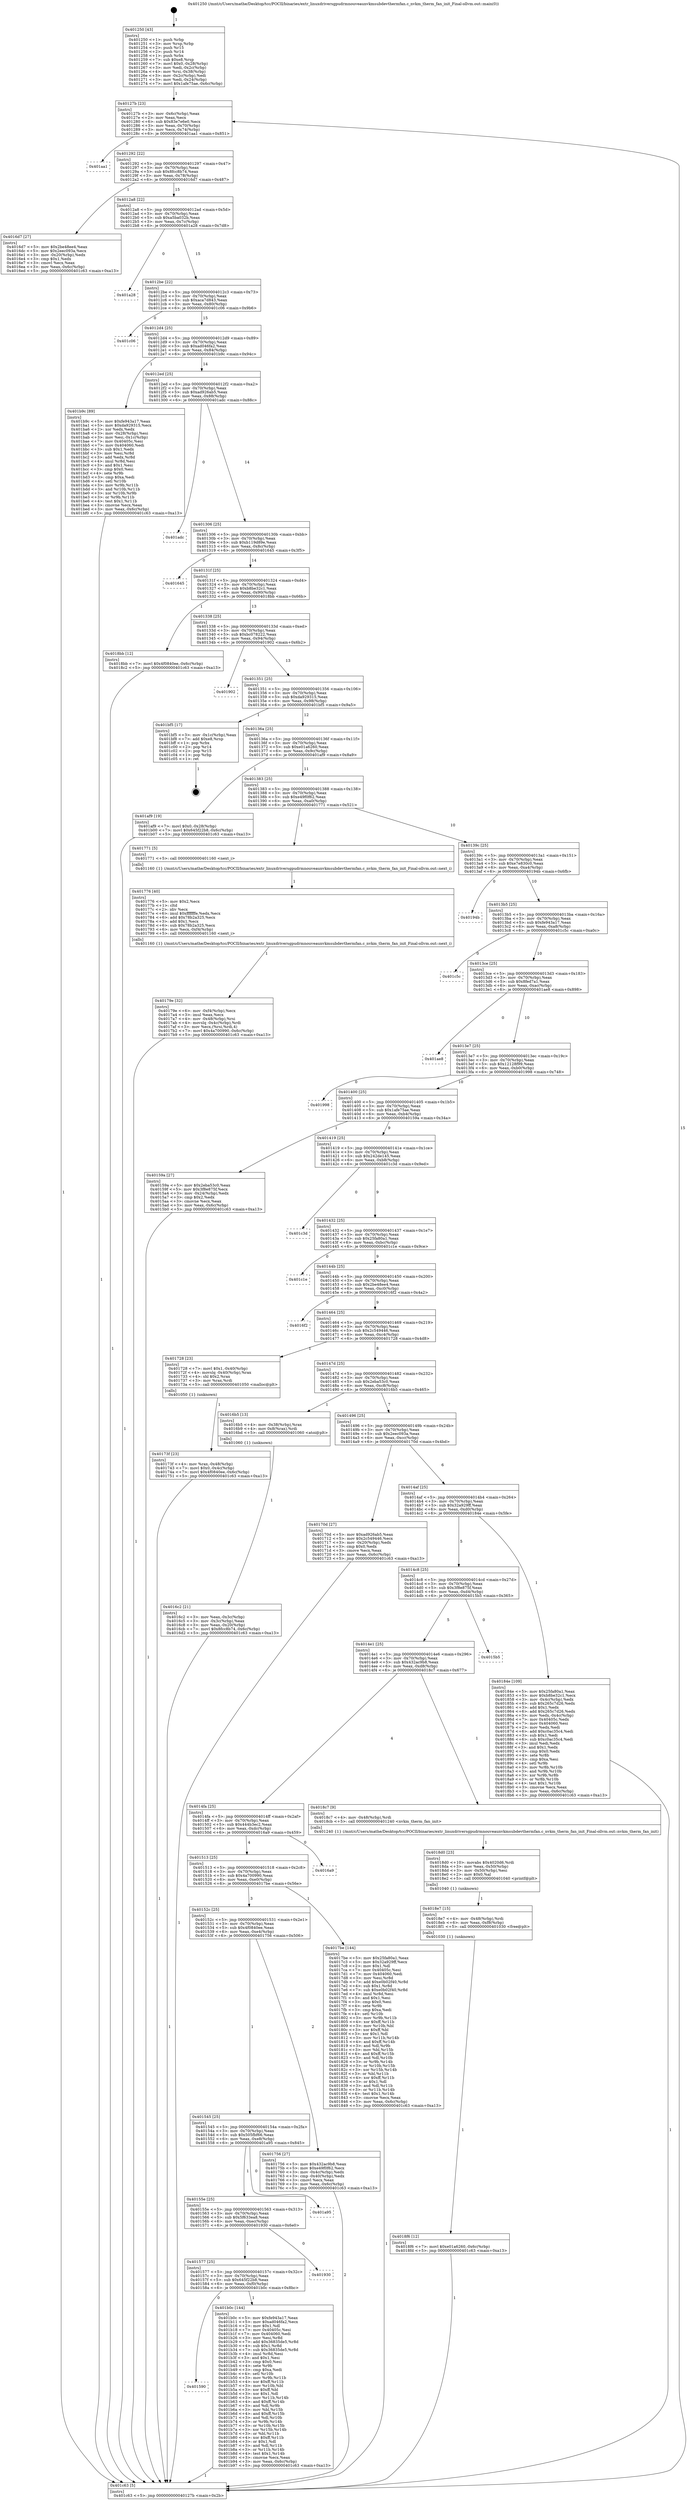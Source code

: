 digraph "0x401250" {
  label = "0x401250 (/mnt/c/Users/mathe/Desktop/tcc/POCII/binaries/extr_linuxdriversgpudrmnouveaunvkmsubdevthermfan.c_nvkm_therm_fan_init_Final-ollvm.out::main(0))"
  labelloc = "t"
  node[shape=record]

  Entry [label="",width=0.3,height=0.3,shape=circle,fillcolor=black,style=filled]
  "0x40127b" [label="{
     0x40127b [23]\l
     | [instrs]\l
     &nbsp;&nbsp;0x40127b \<+3\>: mov -0x6c(%rbp),%eax\l
     &nbsp;&nbsp;0x40127e \<+2\>: mov %eax,%ecx\l
     &nbsp;&nbsp;0x401280 \<+6\>: sub $0x83e7e6e0,%ecx\l
     &nbsp;&nbsp;0x401286 \<+3\>: mov %eax,-0x70(%rbp)\l
     &nbsp;&nbsp;0x401289 \<+3\>: mov %ecx,-0x74(%rbp)\l
     &nbsp;&nbsp;0x40128c \<+6\>: je 0000000000401aa1 \<main+0x851\>\l
  }"]
  "0x401aa1" [label="{
     0x401aa1\l
  }", style=dashed]
  "0x401292" [label="{
     0x401292 [22]\l
     | [instrs]\l
     &nbsp;&nbsp;0x401292 \<+5\>: jmp 0000000000401297 \<main+0x47\>\l
     &nbsp;&nbsp;0x401297 \<+3\>: mov -0x70(%rbp),%eax\l
     &nbsp;&nbsp;0x40129a \<+5\>: sub $0x8fcc8b74,%eax\l
     &nbsp;&nbsp;0x40129f \<+3\>: mov %eax,-0x78(%rbp)\l
     &nbsp;&nbsp;0x4012a2 \<+6\>: je 00000000004016d7 \<main+0x487\>\l
  }"]
  Exit [label="",width=0.3,height=0.3,shape=circle,fillcolor=black,style=filled,peripheries=2]
  "0x4016d7" [label="{
     0x4016d7 [27]\l
     | [instrs]\l
     &nbsp;&nbsp;0x4016d7 \<+5\>: mov $0x2be48ee4,%eax\l
     &nbsp;&nbsp;0x4016dc \<+5\>: mov $0x2eec093a,%ecx\l
     &nbsp;&nbsp;0x4016e1 \<+3\>: mov -0x20(%rbp),%edx\l
     &nbsp;&nbsp;0x4016e4 \<+3\>: cmp $0x1,%edx\l
     &nbsp;&nbsp;0x4016e7 \<+3\>: cmovl %ecx,%eax\l
     &nbsp;&nbsp;0x4016ea \<+3\>: mov %eax,-0x6c(%rbp)\l
     &nbsp;&nbsp;0x4016ed \<+5\>: jmp 0000000000401c63 \<main+0xa13\>\l
  }"]
  "0x4012a8" [label="{
     0x4012a8 [22]\l
     | [instrs]\l
     &nbsp;&nbsp;0x4012a8 \<+5\>: jmp 00000000004012ad \<main+0x5d\>\l
     &nbsp;&nbsp;0x4012ad \<+3\>: mov -0x70(%rbp),%eax\l
     &nbsp;&nbsp;0x4012b0 \<+5\>: sub $0xa5ba032b,%eax\l
     &nbsp;&nbsp;0x4012b5 \<+3\>: mov %eax,-0x7c(%rbp)\l
     &nbsp;&nbsp;0x4012b8 \<+6\>: je 0000000000401a28 \<main+0x7d8\>\l
  }"]
  "0x401590" [label="{
     0x401590\l
  }", style=dashed]
  "0x401a28" [label="{
     0x401a28\l
  }", style=dashed]
  "0x4012be" [label="{
     0x4012be [22]\l
     | [instrs]\l
     &nbsp;&nbsp;0x4012be \<+5\>: jmp 00000000004012c3 \<main+0x73\>\l
     &nbsp;&nbsp;0x4012c3 \<+3\>: mov -0x70(%rbp),%eax\l
     &nbsp;&nbsp;0x4012c6 \<+5\>: sub $0xaca7d843,%eax\l
     &nbsp;&nbsp;0x4012cb \<+3\>: mov %eax,-0x80(%rbp)\l
     &nbsp;&nbsp;0x4012ce \<+6\>: je 0000000000401c06 \<main+0x9b6\>\l
  }"]
  "0x401b0c" [label="{
     0x401b0c [144]\l
     | [instrs]\l
     &nbsp;&nbsp;0x401b0c \<+5\>: mov $0xfe943a17,%eax\l
     &nbsp;&nbsp;0x401b11 \<+5\>: mov $0xad046fa2,%ecx\l
     &nbsp;&nbsp;0x401b16 \<+2\>: mov $0x1,%dl\l
     &nbsp;&nbsp;0x401b18 \<+7\>: mov 0x40405c,%esi\l
     &nbsp;&nbsp;0x401b1f \<+7\>: mov 0x404060,%edi\l
     &nbsp;&nbsp;0x401b26 \<+3\>: mov %esi,%r8d\l
     &nbsp;&nbsp;0x401b29 \<+7\>: add $0x36835de5,%r8d\l
     &nbsp;&nbsp;0x401b30 \<+4\>: sub $0x1,%r8d\l
     &nbsp;&nbsp;0x401b34 \<+7\>: sub $0x36835de5,%r8d\l
     &nbsp;&nbsp;0x401b3b \<+4\>: imul %r8d,%esi\l
     &nbsp;&nbsp;0x401b3f \<+3\>: and $0x1,%esi\l
     &nbsp;&nbsp;0x401b42 \<+3\>: cmp $0x0,%esi\l
     &nbsp;&nbsp;0x401b45 \<+4\>: sete %r9b\l
     &nbsp;&nbsp;0x401b49 \<+3\>: cmp $0xa,%edi\l
     &nbsp;&nbsp;0x401b4c \<+4\>: setl %r10b\l
     &nbsp;&nbsp;0x401b50 \<+3\>: mov %r9b,%r11b\l
     &nbsp;&nbsp;0x401b53 \<+4\>: xor $0xff,%r11b\l
     &nbsp;&nbsp;0x401b57 \<+3\>: mov %r10b,%bl\l
     &nbsp;&nbsp;0x401b5a \<+3\>: xor $0xff,%bl\l
     &nbsp;&nbsp;0x401b5d \<+3\>: xor $0x1,%dl\l
     &nbsp;&nbsp;0x401b60 \<+3\>: mov %r11b,%r14b\l
     &nbsp;&nbsp;0x401b63 \<+4\>: and $0xff,%r14b\l
     &nbsp;&nbsp;0x401b67 \<+3\>: and %dl,%r9b\l
     &nbsp;&nbsp;0x401b6a \<+3\>: mov %bl,%r15b\l
     &nbsp;&nbsp;0x401b6d \<+4\>: and $0xff,%r15b\l
     &nbsp;&nbsp;0x401b71 \<+3\>: and %dl,%r10b\l
     &nbsp;&nbsp;0x401b74 \<+3\>: or %r9b,%r14b\l
     &nbsp;&nbsp;0x401b77 \<+3\>: or %r10b,%r15b\l
     &nbsp;&nbsp;0x401b7a \<+3\>: xor %r15b,%r14b\l
     &nbsp;&nbsp;0x401b7d \<+3\>: or %bl,%r11b\l
     &nbsp;&nbsp;0x401b80 \<+4\>: xor $0xff,%r11b\l
     &nbsp;&nbsp;0x401b84 \<+3\>: or $0x1,%dl\l
     &nbsp;&nbsp;0x401b87 \<+3\>: and %dl,%r11b\l
     &nbsp;&nbsp;0x401b8a \<+3\>: or %r11b,%r14b\l
     &nbsp;&nbsp;0x401b8d \<+4\>: test $0x1,%r14b\l
     &nbsp;&nbsp;0x401b91 \<+3\>: cmovne %ecx,%eax\l
     &nbsp;&nbsp;0x401b94 \<+3\>: mov %eax,-0x6c(%rbp)\l
     &nbsp;&nbsp;0x401b97 \<+5\>: jmp 0000000000401c63 \<main+0xa13\>\l
  }"]
  "0x401c06" [label="{
     0x401c06\l
  }", style=dashed]
  "0x4012d4" [label="{
     0x4012d4 [25]\l
     | [instrs]\l
     &nbsp;&nbsp;0x4012d4 \<+5\>: jmp 00000000004012d9 \<main+0x89\>\l
     &nbsp;&nbsp;0x4012d9 \<+3\>: mov -0x70(%rbp),%eax\l
     &nbsp;&nbsp;0x4012dc \<+5\>: sub $0xad046fa2,%eax\l
     &nbsp;&nbsp;0x4012e1 \<+6\>: mov %eax,-0x84(%rbp)\l
     &nbsp;&nbsp;0x4012e7 \<+6\>: je 0000000000401b9c \<main+0x94c\>\l
  }"]
  "0x401577" [label="{
     0x401577 [25]\l
     | [instrs]\l
     &nbsp;&nbsp;0x401577 \<+5\>: jmp 000000000040157c \<main+0x32c\>\l
     &nbsp;&nbsp;0x40157c \<+3\>: mov -0x70(%rbp),%eax\l
     &nbsp;&nbsp;0x40157f \<+5\>: sub $0x645f22b8,%eax\l
     &nbsp;&nbsp;0x401584 \<+6\>: mov %eax,-0xf0(%rbp)\l
     &nbsp;&nbsp;0x40158a \<+6\>: je 0000000000401b0c \<main+0x8bc\>\l
  }"]
  "0x401b9c" [label="{
     0x401b9c [89]\l
     | [instrs]\l
     &nbsp;&nbsp;0x401b9c \<+5\>: mov $0xfe943a17,%eax\l
     &nbsp;&nbsp;0x401ba1 \<+5\>: mov $0xda929315,%ecx\l
     &nbsp;&nbsp;0x401ba6 \<+2\>: xor %edx,%edx\l
     &nbsp;&nbsp;0x401ba8 \<+3\>: mov -0x28(%rbp),%esi\l
     &nbsp;&nbsp;0x401bab \<+3\>: mov %esi,-0x1c(%rbp)\l
     &nbsp;&nbsp;0x401bae \<+7\>: mov 0x40405c,%esi\l
     &nbsp;&nbsp;0x401bb5 \<+7\>: mov 0x404060,%edi\l
     &nbsp;&nbsp;0x401bbc \<+3\>: sub $0x1,%edx\l
     &nbsp;&nbsp;0x401bbf \<+3\>: mov %esi,%r8d\l
     &nbsp;&nbsp;0x401bc2 \<+3\>: add %edx,%r8d\l
     &nbsp;&nbsp;0x401bc5 \<+4\>: imul %r8d,%esi\l
     &nbsp;&nbsp;0x401bc9 \<+3\>: and $0x1,%esi\l
     &nbsp;&nbsp;0x401bcc \<+3\>: cmp $0x0,%esi\l
     &nbsp;&nbsp;0x401bcf \<+4\>: sete %r9b\l
     &nbsp;&nbsp;0x401bd3 \<+3\>: cmp $0xa,%edi\l
     &nbsp;&nbsp;0x401bd6 \<+4\>: setl %r10b\l
     &nbsp;&nbsp;0x401bda \<+3\>: mov %r9b,%r11b\l
     &nbsp;&nbsp;0x401bdd \<+3\>: and %r10b,%r11b\l
     &nbsp;&nbsp;0x401be0 \<+3\>: xor %r10b,%r9b\l
     &nbsp;&nbsp;0x401be3 \<+3\>: or %r9b,%r11b\l
     &nbsp;&nbsp;0x401be6 \<+4\>: test $0x1,%r11b\l
     &nbsp;&nbsp;0x401bea \<+3\>: cmovne %ecx,%eax\l
     &nbsp;&nbsp;0x401bed \<+3\>: mov %eax,-0x6c(%rbp)\l
     &nbsp;&nbsp;0x401bf0 \<+5\>: jmp 0000000000401c63 \<main+0xa13\>\l
  }"]
  "0x4012ed" [label="{
     0x4012ed [25]\l
     | [instrs]\l
     &nbsp;&nbsp;0x4012ed \<+5\>: jmp 00000000004012f2 \<main+0xa2\>\l
     &nbsp;&nbsp;0x4012f2 \<+3\>: mov -0x70(%rbp),%eax\l
     &nbsp;&nbsp;0x4012f5 \<+5\>: sub $0xad926ab5,%eax\l
     &nbsp;&nbsp;0x4012fa \<+6\>: mov %eax,-0x88(%rbp)\l
     &nbsp;&nbsp;0x401300 \<+6\>: je 0000000000401adc \<main+0x88c\>\l
  }"]
  "0x401930" [label="{
     0x401930\l
  }", style=dashed]
  "0x401adc" [label="{
     0x401adc\l
  }", style=dashed]
  "0x401306" [label="{
     0x401306 [25]\l
     | [instrs]\l
     &nbsp;&nbsp;0x401306 \<+5\>: jmp 000000000040130b \<main+0xbb\>\l
     &nbsp;&nbsp;0x40130b \<+3\>: mov -0x70(%rbp),%eax\l
     &nbsp;&nbsp;0x40130e \<+5\>: sub $0xb119d89e,%eax\l
     &nbsp;&nbsp;0x401313 \<+6\>: mov %eax,-0x8c(%rbp)\l
     &nbsp;&nbsp;0x401319 \<+6\>: je 0000000000401645 \<main+0x3f5\>\l
  }"]
  "0x40155e" [label="{
     0x40155e [25]\l
     | [instrs]\l
     &nbsp;&nbsp;0x40155e \<+5\>: jmp 0000000000401563 \<main+0x313\>\l
     &nbsp;&nbsp;0x401563 \<+3\>: mov -0x70(%rbp),%eax\l
     &nbsp;&nbsp;0x401566 \<+5\>: sub $0x5f633ea8,%eax\l
     &nbsp;&nbsp;0x40156b \<+6\>: mov %eax,-0xec(%rbp)\l
     &nbsp;&nbsp;0x401571 \<+6\>: je 0000000000401930 \<main+0x6e0\>\l
  }"]
  "0x401645" [label="{
     0x401645\l
  }", style=dashed]
  "0x40131f" [label="{
     0x40131f [25]\l
     | [instrs]\l
     &nbsp;&nbsp;0x40131f \<+5\>: jmp 0000000000401324 \<main+0xd4\>\l
     &nbsp;&nbsp;0x401324 \<+3\>: mov -0x70(%rbp),%eax\l
     &nbsp;&nbsp;0x401327 \<+5\>: sub $0xb8be32c1,%eax\l
     &nbsp;&nbsp;0x40132c \<+6\>: mov %eax,-0x90(%rbp)\l
     &nbsp;&nbsp;0x401332 \<+6\>: je 00000000004018bb \<main+0x66b\>\l
  }"]
  "0x401a95" [label="{
     0x401a95\l
  }", style=dashed]
  "0x4018bb" [label="{
     0x4018bb [12]\l
     | [instrs]\l
     &nbsp;&nbsp;0x4018bb \<+7\>: movl $0x4f0840ee,-0x6c(%rbp)\l
     &nbsp;&nbsp;0x4018c2 \<+5\>: jmp 0000000000401c63 \<main+0xa13\>\l
  }"]
  "0x401338" [label="{
     0x401338 [25]\l
     | [instrs]\l
     &nbsp;&nbsp;0x401338 \<+5\>: jmp 000000000040133d \<main+0xed\>\l
     &nbsp;&nbsp;0x40133d \<+3\>: mov -0x70(%rbp),%eax\l
     &nbsp;&nbsp;0x401340 \<+5\>: sub $0xbc078222,%eax\l
     &nbsp;&nbsp;0x401345 \<+6\>: mov %eax,-0x94(%rbp)\l
     &nbsp;&nbsp;0x40134b \<+6\>: je 0000000000401902 \<main+0x6b2\>\l
  }"]
  "0x4018f6" [label="{
     0x4018f6 [12]\l
     | [instrs]\l
     &nbsp;&nbsp;0x4018f6 \<+7\>: movl $0xe01a6260,-0x6c(%rbp)\l
     &nbsp;&nbsp;0x4018fd \<+5\>: jmp 0000000000401c63 \<main+0xa13\>\l
  }"]
  "0x401902" [label="{
     0x401902\l
  }", style=dashed]
  "0x401351" [label="{
     0x401351 [25]\l
     | [instrs]\l
     &nbsp;&nbsp;0x401351 \<+5\>: jmp 0000000000401356 \<main+0x106\>\l
     &nbsp;&nbsp;0x401356 \<+3\>: mov -0x70(%rbp),%eax\l
     &nbsp;&nbsp;0x401359 \<+5\>: sub $0xda929315,%eax\l
     &nbsp;&nbsp;0x40135e \<+6\>: mov %eax,-0x98(%rbp)\l
     &nbsp;&nbsp;0x401364 \<+6\>: je 0000000000401bf5 \<main+0x9a5\>\l
  }"]
  "0x4018e7" [label="{
     0x4018e7 [15]\l
     | [instrs]\l
     &nbsp;&nbsp;0x4018e7 \<+4\>: mov -0x48(%rbp),%rdi\l
     &nbsp;&nbsp;0x4018eb \<+6\>: mov %eax,-0xf8(%rbp)\l
     &nbsp;&nbsp;0x4018f1 \<+5\>: call 0000000000401030 \<free@plt\>\l
     | [calls]\l
     &nbsp;&nbsp;0x401030 \{1\} (unknown)\l
  }"]
  "0x401bf5" [label="{
     0x401bf5 [17]\l
     | [instrs]\l
     &nbsp;&nbsp;0x401bf5 \<+3\>: mov -0x1c(%rbp),%eax\l
     &nbsp;&nbsp;0x401bf8 \<+7\>: add $0xe8,%rsp\l
     &nbsp;&nbsp;0x401bff \<+1\>: pop %rbx\l
     &nbsp;&nbsp;0x401c00 \<+2\>: pop %r14\l
     &nbsp;&nbsp;0x401c02 \<+2\>: pop %r15\l
     &nbsp;&nbsp;0x401c04 \<+1\>: pop %rbp\l
     &nbsp;&nbsp;0x401c05 \<+1\>: ret\l
  }"]
  "0x40136a" [label="{
     0x40136a [25]\l
     | [instrs]\l
     &nbsp;&nbsp;0x40136a \<+5\>: jmp 000000000040136f \<main+0x11f\>\l
     &nbsp;&nbsp;0x40136f \<+3\>: mov -0x70(%rbp),%eax\l
     &nbsp;&nbsp;0x401372 \<+5\>: sub $0xe01a6260,%eax\l
     &nbsp;&nbsp;0x401377 \<+6\>: mov %eax,-0x9c(%rbp)\l
     &nbsp;&nbsp;0x40137d \<+6\>: je 0000000000401af9 \<main+0x8a9\>\l
  }"]
  "0x4018d0" [label="{
     0x4018d0 [23]\l
     | [instrs]\l
     &nbsp;&nbsp;0x4018d0 \<+10\>: movabs $0x4020d6,%rdi\l
     &nbsp;&nbsp;0x4018da \<+3\>: mov %eax,-0x50(%rbp)\l
     &nbsp;&nbsp;0x4018dd \<+3\>: mov -0x50(%rbp),%esi\l
     &nbsp;&nbsp;0x4018e0 \<+2\>: mov $0x0,%al\l
     &nbsp;&nbsp;0x4018e2 \<+5\>: call 0000000000401040 \<printf@plt\>\l
     | [calls]\l
     &nbsp;&nbsp;0x401040 \{1\} (unknown)\l
  }"]
  "0x401af9" [label="{
     0x401af9 [19]\l
     | [instrs]\l
     &nbsp;&nbsp;0x401af9 \<+7\>: movl $0x0,-0x28(%rbp)\l
     &nbsp;&nbsp;0x401b00 \<+7\>: movl $0x645f22b8,-0x6c(%rbp)\l
     &nbsp;&nbsp;0x401b07 \<+5\>: jmp 0000000000401c63 \<main+0xa13\>\l
  }"]
  "0x401383" [label="{
     0x401383 [25]\l
     | [instrs]\l
     &nbsp;&nbsp;0x401383 \<+5\>: jmp 0000000000401388 \<main+0x138\>\l
     &nbsp;&nbsp;0x401388 \<+3\>: mov -0x70(%rbp),%eax\l
     &nbsp;&nbsp;0x40138b \<+5\>: sub $0xe49f0f62,%eax\l
     &nbsp;&nbsp;0x401390 \<+6\>: mov %eax,-0xa0(%rbp)\l
     &nbsp;&nbsp;0x401396 \<+6\>: je 0000000000401771 \<main+0x521\>\l
  }"]
  "0x40179e" [label="{
     0x40179e [32]\l
     | [instrs]\l
     &nbsp;&nbsp;0x40179e \<+6\>: mov -0xf4(%rbp),%ecx\l
     &nbsp;&nbsp;0x4017a4 \<+3\>: imul %eax,%ecx\l
     &nbsp;&nbsp;0x4017a7 \<+4\>: mov -0x48(%rbp),%rsi\l
     &nbsp;&nbsp;0x4017ab \<+4\>: movslq -0x4c(%rbp),%rdi\l
     &nbsp;&nbsp;0x4017af \<+3\>: mov %ecx,(%rsi,%rdi,4)\l
     &nbsp;&nbsp;0x4017b2 \<+7\>: movl $0x4a700990,-0x6c(%rbp)\l
     &nbsp;&nbsp;0x4017b9 \<+5\>: jmp 0000000000401c63 \<main+0xa13\>\l
  }"]
  "0x401771" [label="{
     0x401771 [5]\l
     | [instrs]\l
     &nbsp;&nbsp;0x401771 \<+5\>: call 0000000000401160 \<next_i\>\l
     | [calls]\l
     &nbsp;&nbsp;0x401160 \{1\} (/mnt/c/Users/mathe/Desktop/tcc/POCII/binaries/extr_linuxdriversgpudrmnouveaunvkmsubdevthermfan.c_nvkm_therm_fan_init_Final-ollvm.out::next_i)\l
  }"]
  "0x40139c" [label="{
     0x40139c [25]\l
     | [instrs]\l
     &nbsp;&nbsp;0x40139c \<+5\>: jmp 00000000004013a1 \<main+0x151\>\l
     &nbsp;&nbsp;0x4013a1 \<+3\>: mov -0x70(%rbp),%eax\l
     &nbsp;&nbsp;0x4013a4 \<+5\>: sub $0xe7e830c0,%eax\l
     &nbsp;&nbsp;0x4013a9 \<+6\>: mov %eax,-0xa4(%rbp)\l
     &nbsp;&nbsp;0x4013af \<+6\>: je 000000000040194b \<main+0x6fb\>\l
  }"]
  "0x401776" [label="{
     0x401776 [40]\l
     | [instrs]\l
     &nbsp;&nbsp;0x401776 \<+5\>: mov $0x2,%ecx\l
     &nbsp;&nbsp;0x40177b \<+1\>: cltd\l
     &nbsp;&nbsp;0x40177c \<+2\>: idiv %ecx\l
     &nbsp;&nbsp;0x40177e \<+6\>: imul $0xfffffffe,%edx,%ecx\l
     &nbsp;&nbsp;0x401784 \<+6\>: add $0x78b2a325,%ecx\l
     &nbsp;&nbsp;0x40178a \<+3\>: add $0x1,%ecx\l
     &nbsp;&nbsp;0x40178d \<+6\>: sub $0x78b2a325,%ecx\l
     &nbsp;&nbsp;0x401793 \<+6\>: mov %ecx,-0xf4(%rbp)\l
     &nbsp;&nbsp;0x401799 \<+5\>: call 0000000000401160 \<next_i\>\l
     | [calls]\l
     &nbsp;&nbsp;0x401160 \{1\} (/mnt/c/Users/mathe/Desktop/tcc/POCII/binaries/extr_linuxdriversgpudrmnouveaunvkmsubdevthermfan.c_nvkm_therm_fan_init_Final-ollvm.out::next_i)\l
  }"]
  "0x40194b" [label="{
     0x40194b\l
  }", style=dashed]
  "0x4013b5" [label="{
     0x4013b5 [25]\l
     | [instrs]\l
     &nbsp;&nbsp;0x4013b5 \<+5\>: jmp 00000000004013ba \<main+0x16a\>\l
     &nbsp;&nbsp;0x4013ba \<+3\>: mov -0x70(%rbp),%eax\l
     &nbsp;&nbsp;0x4013bd \<+5\>: sub $0xfe943a17,%eax\l
     &nbsp;&nbsp;0x4013c2 \<+6\>: mov %eax,-0xa8(%rbp)\l
     &nbsp;&nbsp;0x4013c8 \<+6\>: je 0000000000401c5c \<main+0xa0c\>\l
  }"]
  "0x401545" [label="{
     0x401545 [25]\l
     | [instrs]\l
     &nbsp;&nbsp;0x401545 \<+5\>: jmp 000000000040154a \<main+0x2fa\>\l
     &nbsp;&nbsp;0x40154a \<+3\>: mov -0x70(%rbp),%eax\l
     &nbsp;&nbsp;0x40154d \<+5\>: sub $0x505fbf66,%eax\l
     &nbsp;&nbsp;0x401552 \<+6\>: mov %eax,-0xe8(%rbp)\l
     &nbsp;&nbsp;0x401558 \<+6\>: je 0000000000401a95 \<main+0x845\>\l
  }"]
  "0x401c5c" [label="{
     0x401c5c\l
  }", style=dashed]
  "0x4013ce" [label="{
     0x4013ce [25]\l
     | [instrs]\l
     &nbsp;&nbsp;0x4013ce \<+5\>: jmp 00000000004013d3 \<main+0x183\>\l
     &nbsp;&nbsp;0x4013d3 \<+3\>: mov -0x70(%rbp),%eax\l
     &nbsp;&nbsp;0x4013d6 \<+5\>: sub $0x8fed7a1,%eax\l
     &nbsp;&nbsp;0x4013db \<+6\>: mov %eax,-0xac(%rbp)\l
     &nbsp;&nbsp;0x4013e1 \<+6\>: je 0000000000401ae8 \<main+0x898\>\l
  }"]
  "0x401756" [label="{
     0x401756 [27]\l
     | [instrs]\l
     &nbsp;&nbsp;0x401756 \<+5\>: mov $0x432ac9b8,%eax\l
     &nbsp;&nbsp;0x40175b \<+5\>: mov $0xe49f0f62,%ecx\l
     &nbsp;&nbsp;0x401760 \<+3\>: mov -0x4c(%rbp),%edx\l
     &nbsp;&nbsp;0x401763 \<+3\>: cmp -0x40(%rbp),%edx\l
     &nbsp;&nbsp;0x401766 \<+3\>: cmovl %ecx,%eax\l
     &nbsp;&nbsp;0x401769 \<+3\>: mov %eax,-0x6c(%rbp)\l
     &nbsp;&nbsp;0x40176c \<+5\>: jmp 0000000000401c63 \<main+0xa13\>\l
  }"]
  "0x401ae8" [label="{
     0x401ae8\l
  }", style=dashed]
  "0x4013e7" [label="{
     0x4013e7 [25]\l
     | [instrs]\l
     &nbsp;&nbsp;0x4013e7 \<+5\>: jmp 00000000004013ec \<main+0x19c\>\l
     &nbsp;&nbsp;0x4013ec \<+3\>: mov -0x70(%rbp),%eax\l
     &nbsp;&nbsp;0x4013ef \<+5\>: sub $0x12128f99,%eax\l
     &nbsp;&nbsp;0x4013f4 \<+6\>: mov %eax,-0xb0(%rbp)\l
     &nbsp;&nbsp;0x4013fa \<+6\>: je 0000000000401998 \<main+0x748\>\l
  }"]
  "0x40152c" [label="{
     0x40152c [25]\l
     | [instrs]\l
     &nbsp;&nbsp;0x40152c \<+5\>: jmp 0000000000401531 \<main+0x2e1\>\l
     &nbsp;&nbsp;0x401531 \<+3\>: mov -0x70(%rbp),%eax\l
     &nbsp;&nbsp;0x401534 \<+5\>: sub $0x4f0840ee,%eax\l
     &nbsp;&nbsp;0x401539 \<+6\>: mov %eax,-0xe4(%rbp)\l
     &nbsp;&nbsp;0x40153f \<+6\>: je 0000000000401756 \<main+0x506\>\l
  }"]
  "0x401998" [label="{
     0x401998\l
  }", style=dashed]
  "0x401400" [label="{
     0x401400 [25]\l
     | [instrs]\l
     &nbsp;&nbsp;0x401400 \<+5\>: jmp 0000000000401405 \<main+0x1b5\>\l
     &nbsp;&nbsp;0x401405 \<+3\>: mov -0x70(%rbp),%eax\l
     &nbsp;&nbsp;0x401408 \<+5\>: sub $0x1afe75ae,%eax\l
     &nbsp;&nbsp;0x40140d \<+6\>: mov %eax,-0xb4(%rbp)\l
     &nbsp;&nbsp;0x401413 \<+6\>: je 000000000040159a \<main+0x34a\>\l
  }"]
  "0x4017be" [label="{
     0x4017be [144]\l
     | [instrs]\l
     &nbsp;&nbsp;0x4017be \<+5\>: mov $0x25fa80a1,%eax\l
     &nbsp;&nbsp;0x4017c3 \<+5\>: mov $0x32a929ff,%ecx\l
     &nbsp;&nbsp;0x4017c8 \<+2\>: mov $0x1,%dl\l
     &nbsp;&nbsp;0x4017ca \<+7\>: mov 0x40405c,%esi\l
     &nbsp;&nbsp;0x4017d1 \<+7\>: mov 0x404060,%edi\l
     &nbsp;&nbsp;0x4017d8 \<+3\>: mov %esi,%r8d\l
     &nbsp;&nbsp;0x4017db \<+7\>: add $0xe0b02f40,%r8d\l
     &nbsp;&nbsp;0x4017e2 \<+4\>: sub $0x1,%r8d\l
     &nbsp;&nbsp;0x4017e6 \<+7\>: sub $0xe0b02f40,%r8d\l
     &nbsp;&nbsp;0x4017ed \<+4\>: imul %r8d,%esi\l
     &nbsp;&nbsp;0x4017f1 \<+3\>: and $0x1,%esi\l
     &nbsp;&nbsp;0x4017f4 \<+3\>: cmp $0x0,%esi\l
     &nbsp;&nbsp;0x4017f7 \<+4\>: sete %r9b\l
     &nbsp;&nbsp;0x4017fb \<+3\>: cmp $0xa,%edi\l
     &nbsp;&nbsp;0x4017fe \<+4\>: setl %r10b\l
     &nbsp;&nbsp;0x401802 \<+3\>: mov %r9b,%r11b\l
     &nbsp;&nbsp;0x401805 \<+4\>: xor $0xff,%r11b\l
     &nbsp;&nbsp;0x401809 \<+3\>: mov %r10b,%bl\l
     &nbsp;&nbsp;0x40180c \<+3\>: xor $0xff,%bl\l
     &nbsp;&nbsp;0x40180f \<+3\>: xor $0x1,%dl\l
     &nbsp;&nbsp;0x401812 \<+3\>: mov %r11b,%r14b\l
     &nbsp;&nbsp;0x401815 \<+4\>: and $0xff,%r14b\l
     &nbsp;&nbsp;0x401819 \<+3\>: and %dl,%r9b\l
     &nbsp;&nbsp;0x40181c \<+3\>: mov %bl,%r15b\l
     &nbsp;&nbsp;0x40181f \<+4\>: and $0xff,%r15b\l
     &nbsp;&nbsp;0x401823 \<+3\>: and %dl,%r10b\l
     &nbsp;&nbsp;0x401826 \<+3\>: or %r9b,%r14b\l
     &nbsp;&nbsp;0x401829 \<+3\>: or %r10b,%r15b\l
     &nbsp;&nbsp;0x40182c \<+3\>: xor %r15b,%r14b\l
     &nbsp;&nbsp;0x40182f \<+3\>: or %bl,%r11b\l
     &nbsp;&nbsp;0x401832 \<+4\>: xor $0xff,%r11b\l
     &nbsp;&nbsp;0x401836 \<+3\>: or $0x1,%dl\l
     &nbsp;&nbsp;0x401839 \<+3\>: and %dl,%r11b\l
     &nbsp;&nbsp;0x40183c \<+3\>: or %r11b,%r14b\l
     &nbsp;&nbsp;0x40183f \<+4\>: test $0x1,%r14b\l
     &nbsp;&nbsp;0x401843 \<+3\>: cmovne %ecx,%eax\l
     &nbsp;&nbsp;0x401846 \<+3\>: mov %eax,-0x6c(%rbp)\l
     &nbsp;&nbsp;0x401849 \<+5\>: jmp 0000000000401c63 \<main+0xa13\>\l
  }"]
  "0x40159a" [label="{
     0x40159a [27]\l
     | [instrs]\l
     &nbsp;&nbsp;0x40159a \<+5\>: mov $0x2eba53c0,%eax\l
     &nbsp;&nbsp;0x40159f \<+5\>: mov $0x3f8e875f,%ecx\l
     &nbsp;&nbsp;0x4015a4 \<+3\>: mov -0x24(%rbp),%edx\l
     &nbsp;&nbsp;0x4015a7 \<+3\>: cmp $0x2,%edx\l
     &nbsp;&nbsp;0x4015aa \<+3\>: cmovne %ecx,%eax\l
     &nbsp;&nbsp;0x4015ad \<+3\>: mov %eax,-0x6c(%rbp)\l
     &nbsp;&nbsp;0x4015b0 \<+5\>: jmp 0000000000401c63 \<main+0xa13\>\l
  }"]
  "0x401419" [label="{
     0x401419 [25]\l
     | [instrs]\l
     &nbsp;&nbsp;0x401419 \<+5\>: jmp 000000000040141e \<main+0x1ce\>\l
     &nbsp;&nbsp;0x40141e \<+3\>: mov -0x70(%rbp),%eax\l
     &nbsp;&nbsp;0x401421 \<+5\>: sub $0x242de145,%eax\l
     &nbsp;&nbsp;0x401426 \<+6\>: mov %eax,-0xb8(%rbp)\l
     &nbsp;&nbsp;0x40142c \<+6\>: je 0000000000401c3d \<main+0x9ed\>\l
  }"]
  "0x401c63" [label="{
     0x401c63 [5]\l
     | [instrs]\l
     &nbsp;&nbsp;0x401c63 \<+5\>: jmp 000000000040127b \<main+0x2b\>\l
  }"]
  "0x401250" [label="{
     0x401250 [43]\l
     | [instrs]\l
     &nbsp;&nbsp;0x401250 \<+1\>: push %rbp\l
     &nbsp;&nbsp;0x401251 \<+3\>: mov %rsp,%rbp\l
     &nbsp;&nbsp;0x401254 \<+2\>: push %r15\l
     &nbsp;&nbsp;0x401256 \<+2\>: push %r14\l
     &nbsp;&nbsp;0x401258 \<+1\>: push %rbx\l
     &nbsp;&nbsp;0x401259 \<+7\>: sub $0xe8,%rsp\l
     &nbsp;&nbsp;0x401260 \<+7\>: movl $0x0,-0x28(%rbp)\l
     &nbsp;&nbsp;0x401267 \<+3\>: mov %edi,-0x2c(%rbp)\l
     &nbsp;&nbsp;0x40126a \<+4\>: mov %rsi,-0x38(%rbp)\l
     &nbsp;&nbsp;0x40126e \<+3\>: mov -0x2c(%rbp),%edi\l
     &nbsp;&nbsp;0x401271 \<+3\>: mov %edi,-0x24(%rbp)\l
     &nbsp;&nbsp;0x401274 \<+7\>: movl $0x1afe75ae,-0x6c(%rbp)\l
  }"]
  "0x401513" [label="{
     0x401513 [25]\l
     | [instrs]\l
     &nbsp;&nbsp;0x401513 \<+5\>: jmp 0000000000401518 \<main+0x2c8\>\l
     &nbsp;&nbsp;0x401518 \<+3\>: mov -0x70(%rbp),%eax\l
     &nbsp;&nbsp;0x40151b \<+5\>: sub $0x4a700990,%eax\l
     &nbsp;&nbsp;0x401520 \<+6\>: mov %eax,-0xe0(%rbp)\l
     &nbsp;&nbsp;0x401526 \<+6\>: je 00000000004017be \<main+0x56e\>\l
  }"]
  "0x401c3d" [label="{
     0x401c3d\l
  }", style=dashed]
  "0x401432" [label="{
     0x401432 [25]\l
     | [instrs]\l
     &nbsp;&nbsp;0x401432 \<+5\>: jmp 0000000000401437 \<main+0x1e7\>\l
     &nbsp;&nbsp;0x401437 \<+3\>: mov -0x70(%rbp),%eax\l
     &nbsp;&nbsp;0x40143a \<+5\>: sub $0x25fa80a1,%eax\l
     &nbsp;&nbsp;0x40143f \<+6\>: mov %eax,-0xbc(%rbp)\l
     &nbsp;&nbsp;0x401445 \<+6\>: je 0000000000401c1e \<main+0x9ce\>\l
  }"]
  "0x4016a9" [label="{
     0x4016a9\l
  }", style=dashed]
  "0x401c1e" [label="{
     0x401c1e\l
  }", style=dashed]
  "0x40144b" [label="{
     0x40144b [25]\l
     | [instrs]\l
     &nbsp;&nbsp;0x40144b \<+5\>: jmp 0000000000401450 \<main+0x200\>\l
     &nbsp;&nbsp;0x401450 \<+3\>: mov -0x70(%rbp),%eax\l
     &nbsp;&nbsp;0x401453 \<+5\>: sub $0x2be48ee4,%eax\l
     &nbsp;&nbsp;0x401458 \<+6\>: mov %eax,-0xc0(%rbp)\l
     &nbsp;&nbsp;0x40145e \<+6\>: je 00000000004016f2 \<main+0x4a2\>\l
  }"]
  "0x4014fa" [label="{
     0x4014fa [25]\l
     | [instrs]\l
     &nbsp;&nbsp;0x4014fa \<+5\>: jmp 00000000004014ff \<main+0x2af\>\l
     &nbsp;&nbsp;0x4014ff \<+3\>: mov -0x70(%rbp),%eax\l
     &nbsp;&nbsp;0x401502 \<+5\>: sub $0x444b3ec2,%eax\l
     &nbsp;&nbsp;0x401507 \<+6\>: mov %eax,-0xdc(%rbp)\l
     &nbsp;&nbsp;0x40150d \<+6\>: je 00000000004016a9 \<main+0x459\>\l
  }"]
  "0x4016f2" [label="{
     0x4016f2\l
  }", style=dashed]
  "0x401464" [label="{
     0x401464 [25]\l
     | [instrs]\l
     &nbsp;&nbsp;0x401464 \<+5\>: jmp 0000000000401469 \<main+0x219\>\l
     &nbsp;&nbsp;0x401469 \<+3\>: mov -0x70(%rbp),%eax\l
     &nbsp;&nbsp;0x40146c \<+5\>: sub $0x2c549446,%eax\l
     &nbsp;&nbsp;0x401471 \<+6\>: mov %eax,-0xc4(%rbp)\l
     &nbsp;&nbsp;0x401477 \<+6\>: je 0000000000401728 \<main+0x4d8\>\l
  }"]
  "0x4018c7" [label="{
     0x4018c7 [9]\l
     | [instrs]\l
     &nbsp;&nbsp;0x4018c7 \<+4\>: mov -0x48(%rbp),%rdi\l
     &nbsp;&nbsp;0x4018cb \<+5\>: call 0000000000401240 \<nvkm_therm_fan_init\>\l
     | [calls]\l
     &nbsp;&nbsp;0x401240 \{1\} (/mnt/c/Users/mathe/Desktop/tcc/POCII/binaries/extr_linuxdriversgpudrmnouveaunvkmsubdevthermfan.c_nvkm_therm_fan_init_Final-ollvm.out::nvkm_therm_fan_init)\l
  }"]
  "0x401728" [label="{
     0x401728 [23]\l
     | [instrs]\l
     &nbsp;&nbsp;0x401728 \<+7\>: movl $0x1,-0x40(%rbp)\l
     &nbsp;&nbsp;0x40172f \<+4\>: movslq -0x40(%rbp),%rax\l
     &nbsp;&nbsp;0x401733 \<+4\>: shl $0x2,%rax\l
     &nbsp;&nbsp;0x401737 \<+3\>: mov %rax,%rdi\l
     &nbsp;&nbsp;0x40173a \<+5\>: call 0000000000401050 \<malloc@plt\>\l
     | [calls]\l
     &nbsp;&nbsp;0x401050 \{1\} (unknown)\l
  }"]
  "0x40147d" [label="{
     0x40147d [25]\l
     | [instrs]\l
     &nbsp;&nbsp;0x40147d \<+5\>: jmp 0000000000401482 \<main+0x232\>\l
     &nbsp;&nbsp;0x401482 \<+3\>: mov -0x70(%rbp),%eax\l
     &nbsp;&nbsp;0x401485 \<+5\>: sub $0x2eba53c0,%eax\l
     &nbsp;&nbsp;0x40148a \<+6\>: mov %eax,-0xc8(%rbp)\l
     &nbsp;&nbsp;0x401490 \<+6\>: je 00000000004016b5 \<main+0x465\>\l
  }"]
  "0x4014e1" [label="{
     0x4014e1 [25]\l
     | [instrs]\l
     &nbsp;&nbsp;0x4014e1 \<+5\>: jmp 00000000004014e6 \<main+0x296\>\l
     &nbsp;&nbsp;0x4014e6 \<+3\>: mov -0x70(%rbp),%eax\l
     &nbsp;&nbsp;0x4014e9 \<+5\>: sub $0x432ac9b8,%eax\l
     &nbsp;&nbsp;0x4014ee \<+6\>: mov %eax,-0xd8(%rbp)\l
     &nbsp;&nbsp;0x4014f4 \<+6\>: je 00000000004018c7 \<main+0x677\>\l
  }"]
  "0x4016b5" [label="{
     0x4016b5 [13]\l
     | [instrs]\l
     &nbsp;&nbsp;0x4016b5 \<+4\>: mov -0x38(%rbp),%rax\l
     &nbsp;&nbsp;0x4016b9 \<+4\>: mov 0x8(%rax),%rdi\l
     &nbsp;&nbsp;0x4016bd \<+5\>: call 0000000000401060 \<atoi@plt\>\l
     | [calls]\l
     &nbsp;&nbsp;0x401060 \{1\} (unknown)\l
  }"]
  "0x401496" [label="{
     0x401496 [25]\l
     | [instrs]\l
     &nbsp;&nbsp;0x401496 \<+5\>: jmp 000000000040149b \<main+0x24b\>\l
     &nbsp;&nbsp;0x40149b \<+3\>: mov -0x70(%rbp),%eax\l
     &nbsp;&nbsp;0x40149e \<+5\>: sub $0x2eec093a,%eax\l
     &nbsp;&nbsp;0x4014a3 \<+6\>: mov %eax,-0xcc(%rbp)\l
     &nbsp;&nbsp;0x4014a9 \<+6\>: je 000000000040170d \<main+0x4bd\>\l
  }"]
  "0x4016c2" [label="{
     0x4016c2 [21]\l
     | [instrs]\l
     &nbsp;&nbsp;0x4016c2 \<+3\>: mov %eax,-0x3c(%rbp)\l
     &nbsp;&nbsp;0x4016c5 \<+3\>: mov -0x3c(%rbp),%eax\l
     &nbsp;&nbsp;0x4016c8 \<+3\>: mov %eax,-0x20(%rbp)\l
     &nbsp;&nbsp;0x4016cb \<+7\>: movl $0x8fcc8b74,-0x6c(%rbp)\l
     &nbsp;&nbsp;0x4016d2 \<+5\>: jmp 0000000000401c63 \<main+0xa13\>\l
  }"]
  "0x4015b5" [label="{
     0x4015b5\l
  }", style=dashed]
  "0x40170d" [label="{
     0x40170d [27]\l
     | [instrs]\l
     &nbsp;&nbsp;0x40170d \<+5\>: mov $0xad926ab5,%eax\l
     &nbsp;&nbsp;0x401712 \<+5\>: mov $0x2c549446,%ecx\l
     &nbsp;&nbsp;0x401717 \<+3\>: mov -0x20(%rbp),%edx\l
     &nbsp;&nbsp;0x40171a \<+3\>: cmp $0x0,%edx\l
     &nbsp;&nbsp;0x40171d \<+3\>: cmove %ecx,%eax\l
     &nbsp;&nbsp;0x401720 \<+3\>: mov %eax,-0x6c(%rbp)\l
     &nbsp;&nbsp;0x401723 \<+5\>: jmp 0000000000401c63 \<main+0xa13\>\l
  }"]
  "0x4014af" [label="{
     0x4014af [25]\l
     | [instrs]\l
     &nbsp;&nbsp;0x4014af \<+5\>: jmp 00000000004014b4 \<main+0x264\>\l
     &nbsp;&nbsp;0x4014b4 \<+3\>: mov -0x70(%rbp),%eax\l
     &nbsp;&nbsp;0x4014b7 \<+5\>: sub $0x32a929ff,%eax\l
     &nbsp;&nbsp;0x4014bc \<+6\>: mov %eax,-0xd0(%rbp)\l
     &nbsp;&nbsp;0x4014c2 \<+6\>: je 000000000040184e \<main+0x5fe\>\l
  }"]
  "0x40173f" [label="{
     0x40173f [23]\l
     | [instrs]\l
     &nbsp;&nbsp;0x40173f \<+4\>: mov %rax,-0x48(%rbp)\l
     &nbsp;&nbsp;0x401743 \<+7\>: movl $0x0,-0x4c(%rbp)\l
     &nbsp;&nbsp;0x40174a \<+7\>: movl $0x4f0840ee,-0x6c(%rbp)\l
     &nbsp;&nbsp;0x401751 \<+5\>: jmp 0000000000401c63 \<main+0xa13\>\l
  }"]
  "0x4014c8" [label="{
     0x4014c8 [25]\l
     | [instrs]\l
     &nbsp;&nbsp;0x4014c8 \<+5\>: jmp 00000000004014cd \<main+0x27d\>\l
     &nbsp;&nbsp;0x4014cd \<+3\>: mov -0x70(%rbp),%eax\l
     &nbsp;&nbsp;0x4014d0 \<+5\>: sub $0x3f8e875f,%eax\l
     &nbsp;&nbsp;0x4014d5 \<+6\>: mov %eax,-0xd4(%rbp)\l
     &nbsp;&nbsp;0x4014db \<+6\>: je 00000000004015b5 \<main+0x365\>\l
  }"]
  "0x40184e" [label="{
     0x40184e [109]\l
     | [instrs]\l
     &nbsp;&nbsp;0x40184e \<+5\>: mov $0x25fa80a1,%eax\l
     &nbsp;&nbsp;0x401853 \<+5\>: mov $0xb8be32c1,%ecx\l
     &nbsp;&nbsp;0x401858 \<+3\>: mov -0x4c(%rbp),%edx\l
     &nbsp;&nbsp;0x40185b \<+6\>: sub $0x265c7d26,%edx\l
     &nbsp;&nbsp;0x401861 \<+3\>: add $0x1,%edx\l
     &nbsp;&nbsp;0x401864 \<+6\>: add $0x265c7d26,%edx\l
     &nbsp;&nbsp;0x40186a \<+3\>: mov %edx,-0x4c(%rbp)\l
     &nbsp;&nbsp;0x40186d \<+7\>: mov 0x40405c,%edx\l
     &nbsp;&nbsp;0x401874 \<+7\>: mov 0x404060,%esi\l
     &nbsp;&nbsp;0x40187b \<+2\>: mov %edx,%edi\l
     &nbsp;&nbsp;0x40187d \<+6\>: add $0xc0ac35c4,%edi\l
     &nbsp;&nbsp;0x401883 \<+3\>: sub $0x1,%edi\l
     &nbsp;&nbsp;0x401886 \<+6\>: sub $0xc0ac35c4,%edi\l
     &nbsp;&nbsp;0x40188c \<+3\>: imul %edi,%edx\l
     &nbsp;&nbsp;0x40188f \<+3\>: and $0x1,%edx\l
     &nbsp;&nbsp;0x401892 \<+3\>: cmp $0x0,%edx\l
     &nbsp;&nbsp;0x401895 \<+4\>: sete %r8b\l
     &nbsp;&nbsp;0x401899 \<+3\>: cmp $0xa,%esi\l
     &nbsp;&nbsp;0x40189c \<+4\>: setl %r9b\l
     &nbsp;&nbsp;0x4018a0 \<+3\>: mov %r8b,%r10b\l
     &nbsp;&nbsp;0x4018a3 \<+3\>: and %r9b,%r10b\l
     &nbsp;&nbsp;0x4018a6 \<+3\>: xor %r9b,%r8b\l
     &nbsp;&nbsp;0x4018a9 \<+3\>: or %r8b,%r10b\l
     &nbsp;&nbsp;0x4018ac \<+4\>: test $0x1,%r10b\l
     &nbsp;&nbsp;0x4018b0 \<+3\>: cmovne %ecx,%eax\l
     &nbsp;&nbsp;0x4018b3 \<+3\>: mov %eax,-0x6c(%rbp)\l
     &nbsp;&nbsp;0x4018b6 \<+5\>: jmp 0000000000401c63 \<main+0xa13\>\l
  }"]
  Entry -> "0x401250" [label=" 1"]
  "0x40127b" -> "0x401aa1" [label=" 0"]
  "0x40127b" -> "0x401292" [label=" 16"]
  "0x401bf5" -> Exit [label=" 1"]
  "0x401292" -> "0x4016d7" [label=" 1"]
  "0x401292" -> "0x4012a8" [label=" 15"]
  "0x401b9c" -> "0x401c63" [label=" 1"]
  "0x4012a8" -> "0x401a28" [label=" 0"]
  "0x4012a8" -> "0x4012be" [label=" 15"]
  "0x401b0c" -> "0x401c63" [label=" 1"]
  "0x4012be" -> "0x401c06" [label=" 0"]
  "0x4012be" -> "0x4012d4" [label=" 15"]
  "0x401577" -> "0x401590" [label=" 0"]
  "0x4012d4" -> "0x401b9c" [label=" 1"]
  "0x4012d4" -> "0x4012ed" [label=" 14"]
  "0x401577" -> "0x401b0c" [label=" 1"]
  "0x4012ed" -> "0x401adc" [label=" 0"]
  "0x4012ed" -> "0x401306" [label=" 14"]
  "0x40155e" -> "0x401577" [label=" 1"]
  "0x401306" -> "0x401645" [label=" 0"]
  "0x401306" -> "0x40131f" [label=" 14"]
  "0x40155e" -> "0x401930" [label=" 0"]
  "0x40131f" -> "0x4018bb" [label=" 1"]
  "0x40131f" -> "0x401338" [label=" 13"]
  "0x401545" -> "0x40155e" [label=" 1"]
  "0x401338" -> "0x401902" [label=" 0"]
  "0x401338" -> "0x401351" [label=" 13"]
  "0x401545" -> "0x401a95" [label=" 0"]
  "0x401351" -> "0x401bf5" [label=" 1"]
  "0x401351" -> "0x40136a" [label=" 12"]
  "0x401af9" -> "0x401c63" [label=" 1"]
  "0x40136a" -> "0x401af9" [label=" 1"]
  "0x40136a" -> "0x401383" [label=" 11"]
  "0x4018f6" -> "0x401c63" [label=" 1"]
  "0x401383" -> "0x401771" [label=" 1"]
  "0x401383" -> "0x40139c" [label=" 10"]
  "0x4018e7" -> "0x4018f6" [label=" 1"]
  "0x40139c" -> "0x40194b" [label=" 0"]
  "0x40139c" -> "0x4013b5" [label=" 10"]
  "0x4018d0" -> "0x4018e7" [label=" 1"]
  "0x4013b5" -> "0x401c5c" [label=" 0"]
  "0x4013b5" -> "0x4013ce" [label=" 10"]
  "0x4018c7" -> "0x4018d0" [label=" 1"]
  "0x4013ce" -> "0x401ae8" [label=" 0"]
  "0x4013ce" -> "0x4013e7" [label=" 10"]
  "0x4018bb" -> "0x401c63" [label=" 1"]
  "0x4013e7" -> "0x401998" [label=" 0"]
  "0x4013e7" -> "0x401400" [label=" 10"]
  "0x4017be" -> "0x401c63" [label=" 1"]
  "0x401400" -> "0x40159a" [label=" 1"]
  "0x401400" -> "0x401419" [label=" 9"]
  "0x40159a" -> "0x401c63" [label=" 1"]
  "0x401250" -> "0x40127b" [label=" 1"]
  "0x401c63" -> "0x40127b" [label=" 15"]
  "0x40179e" -> "0x401c63" [label=" 1"]
  "0x401419" -> "0x401c3d" [label=" 0"]
  "0x401419" -> "0x401432" [label=" 9"]
  "0x401771" -> "0x401776" [label=" 1"]
  "0x401432" -> "0x401c1e" [label=" 0"]
  "0x401432" -> "0x40144b" [label=" 9"]
  "0x401756" -> "0x401c63" [label=" 2"]
  "0x40144b" -> "0x4016f2" [label=" 0"]
  "0x40144b" -> "0x401464" [label=" 9"]
  "0x40152c" -> "0x401756" [label=" 2"]
  "0x401464" -> "0x401728" [label=" 1"]
  "0x401464" -> "0x40147d" [label=" 8"]
  "0x40184e" -> "0x401c63" [label=" 1"]
  "0x40147d" -> "0x4016b5" [label=" 1"]
  "0x40147d" -> "0x401496" [label=" 7"]
  "0x4016b5" -> "0x4016c2" [label=" 1"]
  "0x4016c2" -> "0x401c63" [label=" 1"]
  "0x4016d7" -> "0x401c63" [label=" 1"]
  "0x401513" -> "0x4017be" [label=" 1"]
  "0x401496" -> "0x40170d" [label=" 1"]
  "0x401496" -> "0x4014af" [label=" 6"]
  "0x40170d" -> "0x401c63" [label=" 1"]
  "0x401728" -> "0x40173f" [label=" 1"]
  "0x40173f" -> "0x401c63" [label=" 1"]
  "0x401776" -> "0x40179e" [label=" 1"]
  "0x4014af" -> "0x40184e" [label=" 1"]
  "0x4014af" -> "0x4014c8" [label=" 5"]
  "0x4014fa" -> "0x401513" [label=" 4"]
  "0x4014c8" -> "0x4015b5" [label=" 0"]
  "0x4014c8" -> "0x4014e1" [label=" 5"]
  "0x401513" -> "0x40152c" [label=" 3"]
  "0x4014e1" -> "0x4018c7" [label=" 1"]
  "0x4014e1" -> "0x4014fa" [label=" 4"]
  "0x40152c" -> "0x401545" [label=" 1"]
  "0x4014fa" -> "0x4016a9" [label=" 0"]
}
